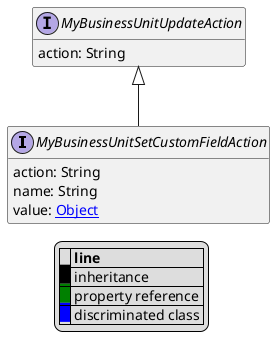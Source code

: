 @startuml

hide empty fields
hide empty methods
legend
|= |= line |
|<back:black>   </back>| inheritance |
|<back:green>   </back>| property reference |
|<back:blue>   </back>| discriminated class |
endlegend
interface MyBusinessUnitSetCustomFieldAction [[MyBusinessUnitSetCustomFieldAction.svg]] extends MyBusinessUnitUpdateAction {
    action: String
    name: String
    value: [[Object.svg Object]]
}
interface MyBusinessUnitUpdateAction [[MyBusinessUnitUpdateAction.svg]]  {
    action: String
}





@enduml
